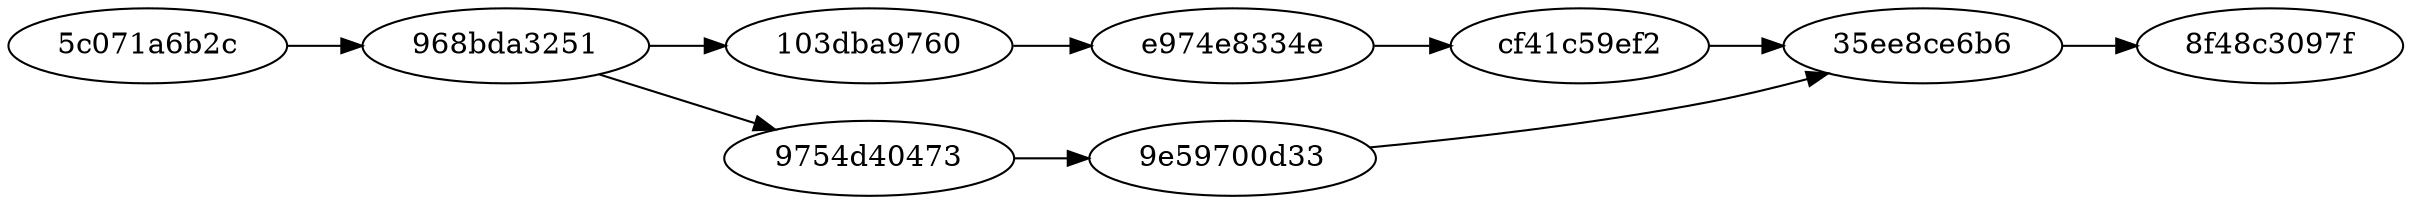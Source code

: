 digraph "Branchement et fusion"
{
    rankdir=LR;
    subgraph master
    {
        "5c071a6b2c" -> "968bda3251" -> "103dba9760" -> "e974e8334e" -> "cf41c59ef2" -> "35ee8ce6b6" -> "8f48c3097f";
    }
    subgraph master
    {
        "968bda3251" -> "9754d40473" [weight=0];
        "9e59700d33" -> "35ee8ce6b6" [weight=0];
        "9754d40473" -> "9e59700d33";
    }
}

